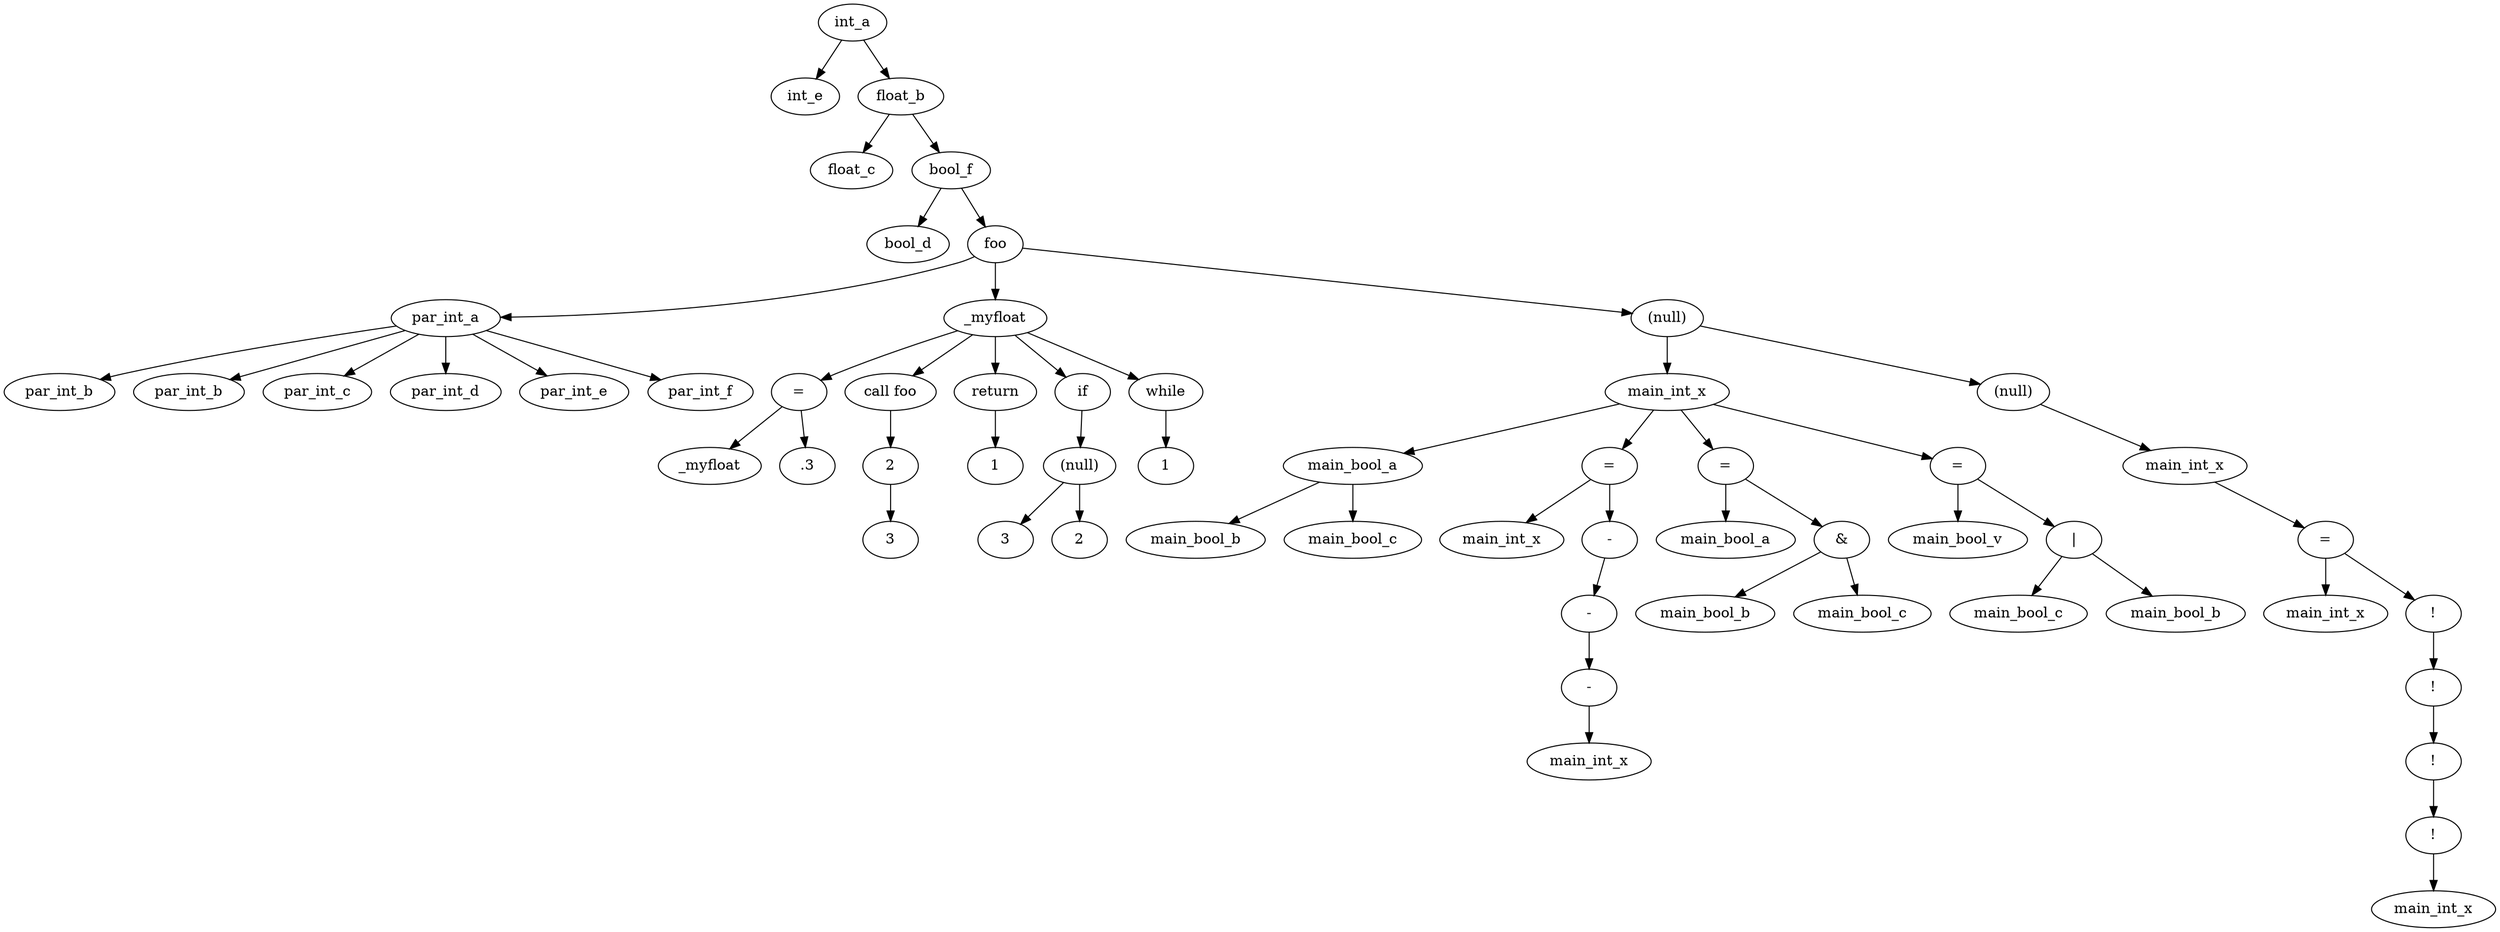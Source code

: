 digraph grafo {
  94612391740336 [ label="int_a" ];
  94612391740336 -> 94612391740704;
  94612391740704 [ label="int_e" ];
  94612391740336 -> 94612391741104;
  94612391741104 [ label="float_b" ];
  94612391741104 -> 94612391741472;
  94612391741472 [ label="float_c" ];
  94612391741104 -> 94612391741872;
  94612391741872 [ label="bool_f" ];
  94612391741872 -> 94612391742240;
  94612391742240 [ label="bool_d" ];
  94612391741872 -> 94612391744976;
  94612391744976 [ label="foo" ];
  94612391744976 -> 94612391742640;
  94612391742640 [ label="par_int_a" ];
  94612391742640 -> 94612391742944;
  94612391742944 [ label="par_int_b" ];
  94612391742640 -> 94612391743280;
  94612391743280 [ label="par_int_b" ];
  94612391742640 -> 94612391743584;
  94612391743584 [ label="par_int_c" ];
  94612391742640 -> 94612391743888;
  94612391743888 [ label="par_int_d" ];
  94612391742640 -> 94612391744208;
  94612391744208 [ label="par_int_e" ];
  94612391742640 -> 94612391744512;
  94612391744512 [ label="par_int_f" ];
  94612391744976 -> 94612391745376;
  94612391745376 [ label="_myfloat" ];
  94612391745376 -> 94612391745920;
  94612391745920 [ label="=" ];
  94612391745920 -> 94612391745744;
  94612391745744 [ label="_myfloat" ];
  94612391745920 -> 94612391746096;
  94612391746096 [ label=".3" ];
  94612391745376 -> 94612391746528;
  94612391746528 [ label="call foo" ];
  94612391746528 -> 94612391746832;
  94612391746832 [ label="2" ];
  94612391746832 -> 94612391747136;
  94612391747136 [ label="3" ];
  94612391745376 -> 94612391747472;
  94612391747472 [ label="return" ];
  94612391747472 -> 94612391747648;
  94612391747648 [ label="1" ];
  94612391745376 -> 94612391747920;
  94612391747920 [ label="if" ];
  94612391747920 -> 94612391748272;
  94612391748272 [ label="(null)" ];
  94612391748272 -> 94612391748096;
  94612391748096 [ label="3" ];
  94612391748272 -> 94612391748448;
  94612391748448 [ label="2" ];
  94612391745376 -> 94612391748848;
  94612391748848 [ label="while" ];
  94612391748848 -> 94612391748992;
  94612391748992 [ label="1" ];
  94612391744976 -> 94612391749312;
  94612391749312 [ label="(null)" ];
  94612391749312 -> 94612391749792;
  94612391749792 [ label="main_int_x" ];
  94612391749792 -> 94612391750160;
  94612391750160 [ label="main_bool_a" ];
  94612391750160 -> 94612391750528;
  94612391750528 [ label="main_bool_b" ];
  94612391750160 -> 94612391750928;
  94612391750928 [ label="main_bool_c" ];
  94612391749792 -> 94612391751504;
  94612391751504 [ label="=" ];
  94612391751504 -> 94612391751328;
  94612391751328 [ label="main_int_x" ];
  94612391751504 -> 94612391751552;
  94612391751552 [ label="-" ];
  94612391751552 -> 94612391751600;
  94612391751600 [ label="-" ];
  94612391751600 -> 94612391751648;
  94612391751648 [ label="-" ];
  94612391751648 -> 94612391751824;
  94612391751824 [ label="main_int_x" ];
  94612391749792 -> 94612391752688;
  94612391752688 [ label="=" ];
  94612391752688 -> 94612391752512;
  94612391752512 [ label="main_bool_a" ];
  94612391752688 -> 94612391753040;
  94612391753040 [ label="&" ];
  94612391753040 -> 94612391752864;
  94612391752864 [ label="main_bool_b" ];
  94612391753040 -> 94612391753216;
  94612391753216 [ label="main_bool_c" ];
  94612391749792 -> 94612391753888;
  94612391753888 [ label="=" ];
  94612391753888 -> 94612391753712;
  94612391753712 [ label="main_bool_v" ];
  94612391753888 -> 94612391754240;
  94612391754240 [ label="|" ];
  94612391754240 -> 94612391754064;
  94612391754064 [ label="main_bool_c" ];
  94612391754240 -> 94612391754416;
  94612391754416 [ label="main_bool_b" ];
  94612391749312 -> 94612391754880;
  94612391754880 [ label="(null)" ];
  94612391754880 -> 94612391755360;
  94612391755360 [ label="main_int_x" ];
  94612391755360 -> 94612391755904;
  94612391755904 [ label="=" ];
  94612391755904 -> 94612391755728;
  94612391755728 [ label="main_int_x" ];
  94612391755904 -> 94612391755952;
  94612391755952 [ label="!" ];
  94612391755952 -> 94612391756000;
  94612391756000 [ label="!" ];
  94612391756000 -> 94612391756048;
  94612391756048 [ label="!" ];
  94612391756048 -> 94612391756096;
  94612391756096 [ label="!" ];
  94612391756096 -> 94612391756272;
  94612391756272 [ label="main_int_x" ];
}
